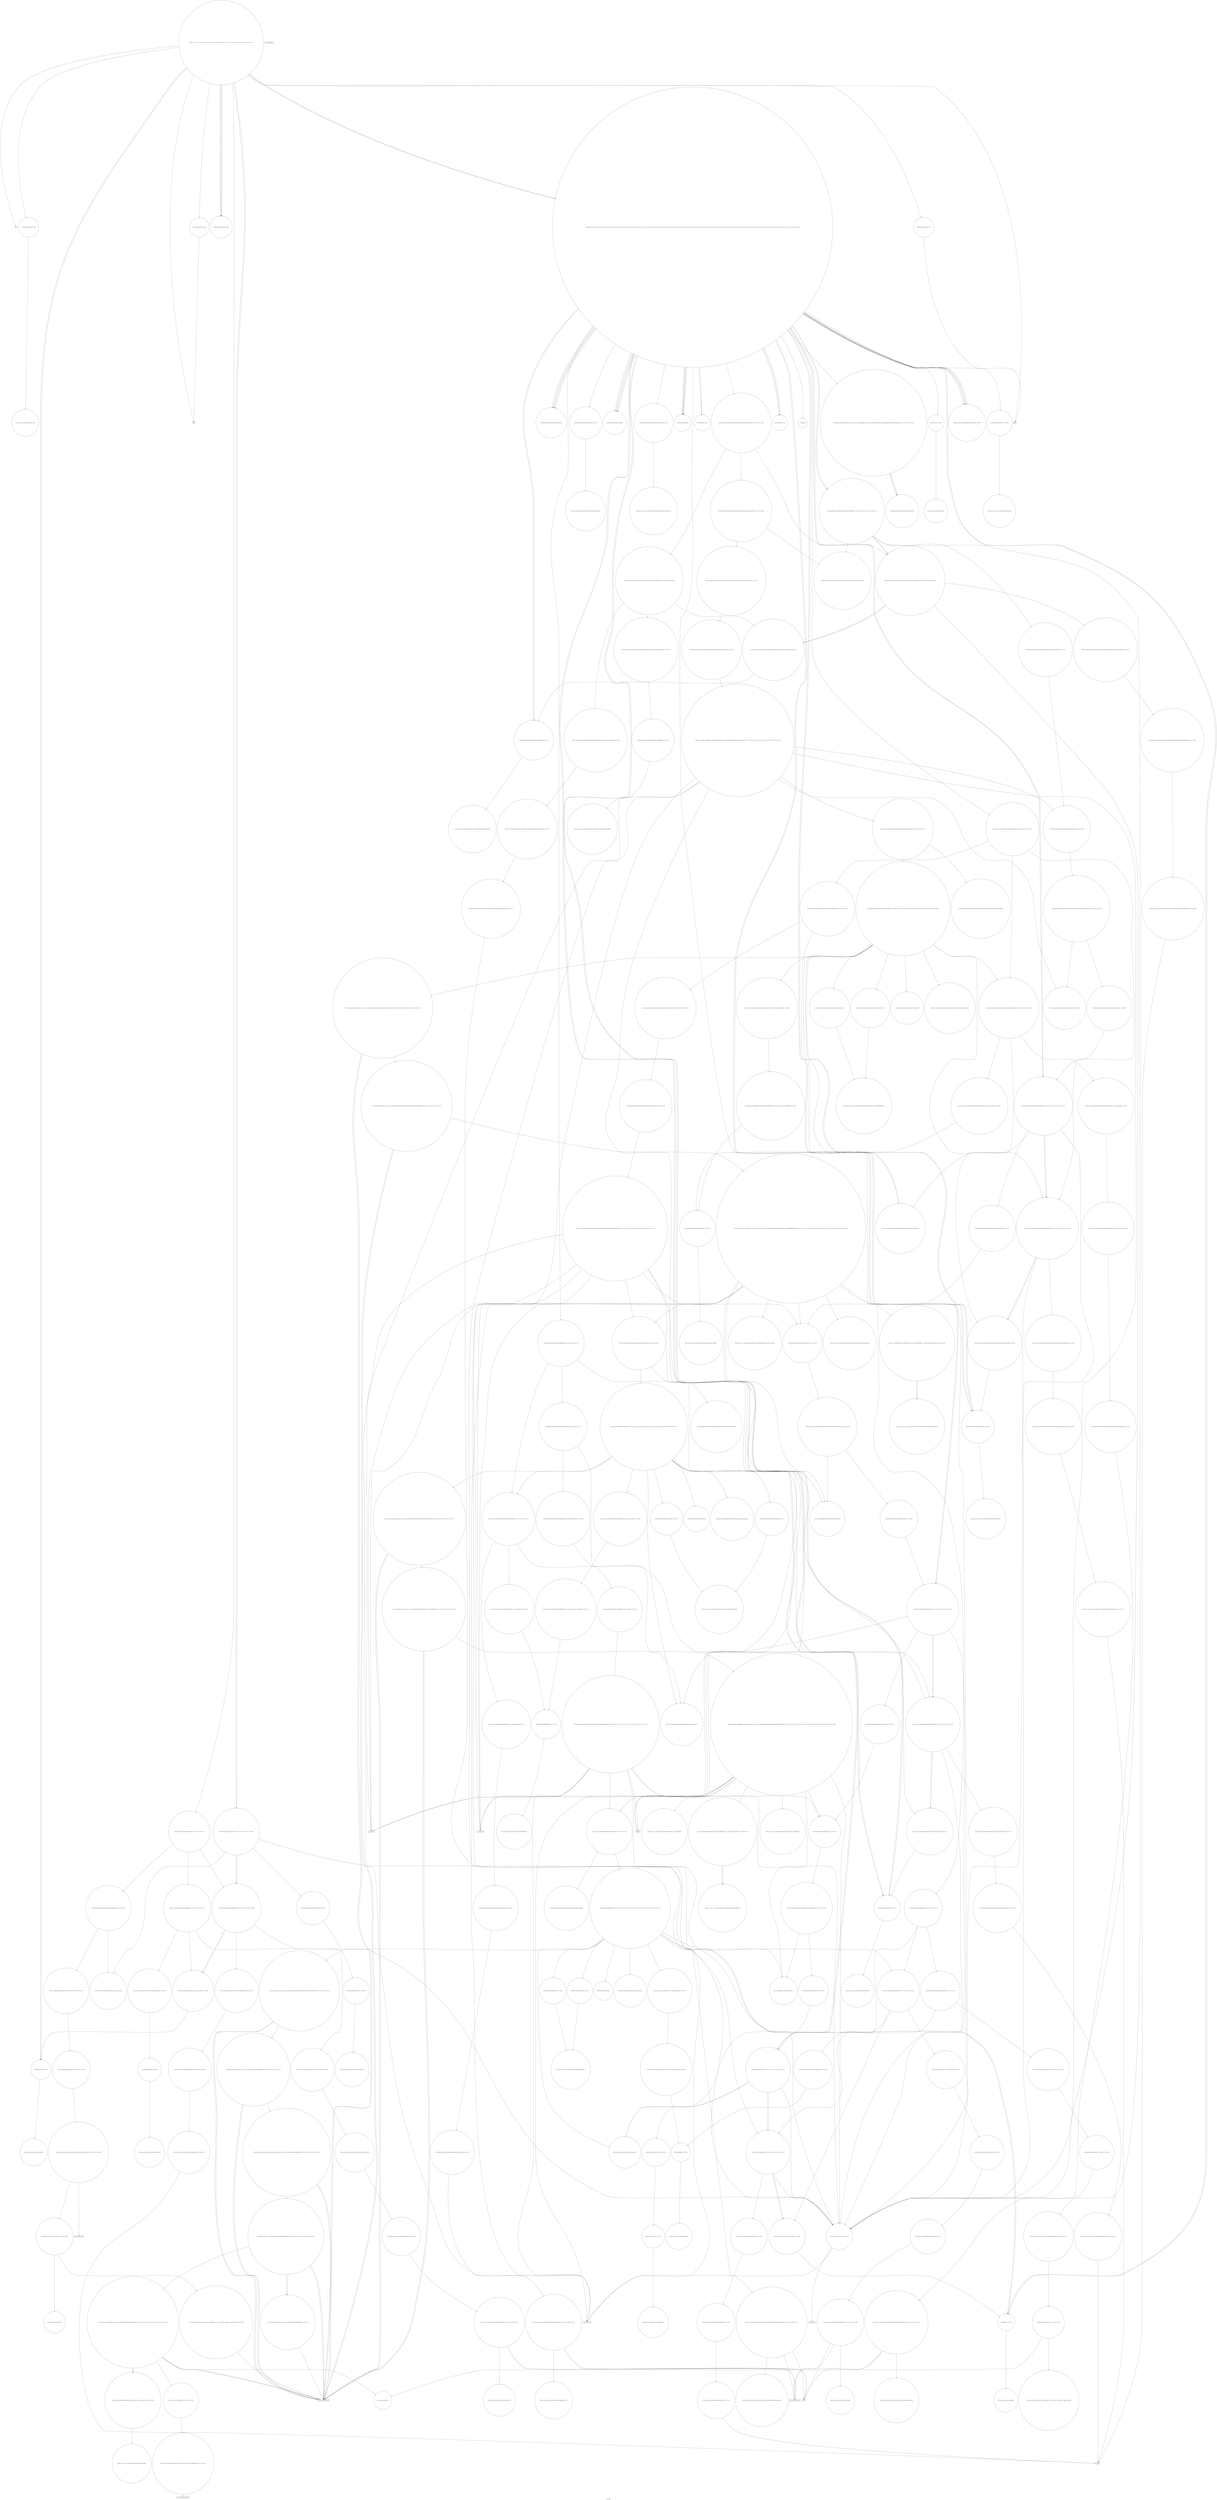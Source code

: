 digraph "Call Graph" {
	label="Call Graph";

	Node0x561a50ab4940 [shape=record,shape=circle,label="{main|{<s0>1|<s1>2|<s2>3|<s3>4|<s4>5|<s5>6|<s6>7|<s7>8|<s8>9|<s9>10|<s10>11|<s11>12|<s12>13|<s13>14|<s14>15|<s15>16|<s16>17}}"];
	Node0x561a50ab4940:s0 -> Node0x561a50ab4c00[color=black];
	Node0x561a50ab4940:s1 -> Node0x561a50fe4c80[color=black];
	Node0x561a50ab4940:s2 -> Node0x561a50fe4d00[color=black];
	Node0x561a50ab4940:s3 -> Node0x561a50fe4d80[color=black];
	Node0x561a50ab4940:s4 -> Node0x561a50fe4e80[color=black];
	Node0x561a50ab4940:s5 -> Node0x561a50fe4f00[color=black];
	Node0x561a50ab4940:s6 -> Node0x561a50fe4f80[color=black];
	Node0x561a50ab4940:s7 -> Node0x561a50fe4e80[color=black];
	Node0x561a50ab4940:s8 -> Node0x561a50fe5180[color=black];
	Node0x561a50ab4940:s9 -> Node0x561a50fe4f00[color=black];
	Node0x561a50ab4940:s10 -> Node0x561a50fe5000[color=black];
	Node0x561a50ab4940:s11 -> Node0x561a50fe4f00[color=black];
	Node0x561a50ab4940:s12 -> Node0x561a50fe5000[color=black];
	Node0x561a50ab4940:s13 -> Node0x561a50fe5080[color=black];
	Node0x561a50ab4940:s14 -> Node0x561a50fe4f00[color=black];
	Node0x561a50ab4940:s15 -> Node0x561a50fe5100[color=black];
	Node0x561a50ab4940:s16 -> Node0x561a50fe5180[color=black];
	Node0x561a50fec5c0 [shape=record,shape=circle,label="{_ZSt7forwardIRKSt6vectorIS0_IS0_IiSaIiEESaIS2_EESaIS4_EEEOT_RNSt16remove_referenceIS9_E4typeE}"];
	Node0x561a50fe6400 [shape=record,shape=circle,label="{_ZNKSt6vectorIiSaIiEE3endEv|{<s0>197}}"];
	Node0x561a50fe6400:s0 -> Node0x561a50fe6b00[color=black];
	Node0x561a50fe5280 [shape=record,shape=circle,label="{_ZNSaIiEC2Ev|{<s0>84}}"];
	Node0x561a50fe5280:s0 -> Node0x561a50fe5e80[color=black];
	Node0x561a50fe8ca0 [shape=record,shape=circle,label="{_ZN9__gnu_cxx17__normal_iteratorIPKSt6vectorIS1_IiSaIiEESaIS3_EES1_IS5_SaIS5_EEEppEv}"];
	Node0x561a50fe6b00 [shape=record,shape=circle,label="{_ZN9__gnu_cxx17__normal_iteratorIPKiSt6vectorIiSaIiEEEC2ERKS2_}"];
	Node0x561a50fe5980 [shape=record,shape=circle,label="{_ZNSaIiED2Ev|{<s0>118}}"];
	Node0x561a50fe5980:s0 -> Node0x561a50fe75a0[color=black];
	Node0x561a50fe93a0 [shape=record,shape=circle,label="{_ZN9__gnu_cxx13new_allocatorI6solverEC2Ev}"];
	Node0x561a50fe7200 [shape=record,shape=circle,label="{_ZNSt12_Vector_baseISt6vectorIS0_IiSaIiEESaIS2_EESaIS4_EE11_M_allocateEm|{<s0>239}}"];
	Node0x561a50fe7200:s0 -> Node0x561a50fe7280[color=black];
	Node0x561a50fe6080 [shape=record,shape=circle,label="{_ZNSt12_Vector_baseIiSaIiEE12_Vector_implC2ERKS0_|{<s0>133}}"];
	Node0x561a50fe6080:s0 -> Node0x561a50fe6500[color=black];
	Node0x561a50fe9aa0 [shape=record,shape=circle,label="{_ZSt27__uninitialized_default_n_aIP6solvermS0_ET_S2_T0_RSaIT1_E|{<s0>393}}"];
	Node0x561a50fe9aa0:s0 -> Node0x561a50fe9ba0[color=black];
	Node0x561a50feb140 [shape=record,shape=circle,label="{_ZNKSt6vectorIS_IiSaIiEESaIS1_EE4sizeEv}"];
	Node0x561a50fe77a0 [shape=record,shape=circle,label="{_ZNSt22__uninitialized_fill_nILb1EE15__uninit_fill_nIPimiEET_S3_T0_RKT1_|{<s0>143}}"];
	Node0x561a50fe77a0:s0 -> Node0x561a50fe7820[color=black];
	Node0x561a50feb840 [shape=record,shape=circle,label="{_ZN9__gnu_cxx17__normal_iteratorIPKSt6vectorIiSaIiEES1_IS3_SaIS3_EEEC2ERKS5_}"];
	Node0x561a50fe7ea0 [shape=record,shape=circle,label="{_ZNSt12_Vector_baseISt6vectorIiSaIiEESaIS2_EED2Ev|{<s0>156|<s1>157|<s2>158|<s3>159}}"];
	Node0x561a50fe7ea0:s0 -> Node0x561a50fe6c80[color=black];
	Node0x561a50fe7ea0:s1 -> Node0x561a50fe8020[color=black];
	Node0x561a50fe7ea0:s2 -> Node0x561a50fe8020[color=black];
	Node0x561a50fe7ea0:s3 -> Node0x561a50fe7a20[color=black];
	Node0x561a50febf40 [shape=record,shape=circle,label="{_ZN9__gnu_cxx13new_allocatorISt6vectorIS1_IS1_IiSaIiEESaIS3_EESaIS5_EEEC2ERKS8_}"];
	Node0x561a50fe85a0 [shape=record,shape=circle,label="{_ZSt10_ConstructISt6vectorIiSaIiEEJRKS2_EEvPT_DpOT0_|{<s0>178|<s1>179}}"];
	Node0x561a50fe85a0:s0 -> Node0x561a50fe88a0[color=black];
	Node0x561a50fe85a0:s1 -> Node0x561a50fe8920[color=black];
	Node0x561a50ab4c00 [shape=record,shape=Mrecord,label="{atoi}"];
	Node0x561a50fec640 [shape=record,shape=circle,label="{_ZNSt6vectorIS_IS_IiSaIiEESaIS1_EESaIS3_EEC2ERKS5_|{<s0>329|<s1>330|<s2>331|<s3>332|<s4>333|<s5>334|<s6>335|<s7>336|<s8>337|<s9>338|<s10>339}}"];
	Node0x561a50fec640:s0 -> Node0x561a50fec6c0[color=black];
	Node0x561a50fec640:s1 -> Node0x561a50fec7c0[color=black];
	Node0x561a50fec640:s2 -> Node0x561a50fec740[color=black];
	Node0x561a50fec640:s3 -> Node0x561a50fe6e80[color=black];
	Node0x561a50fec640:s4 -> Node0x561a50fe5780[color=black];
	Node0x561a50fec640:s5 -> Node0x561a50fec8c0[color=black];
	Node0x561a50fec640:s6 -> Node0x561a50fec940[color=black];
	Node0x561a50fec640:s7 -> Node0x561a50fead40[color=black];
	Node0x561a50fec640:s8 -> Node0x561a50fec840[color=black];
	Node0x561a50fec640:s9 -> Node0x561a50fe5780[color=black];
	Node0x561a50fec640:s10 -> Node0x561a50fe6f80[color=black];
	Node0x561a50fe6480 [shape=record,shape=circle,label="{_ZNSt16allocator_traitsISaIiEE37select_on_container_copy_constructionERKS0_|{<s0>198}}"];
	Node0x561a50fe6480:s0 -> Node0x561a50fe6500[color=black];
	Node0x561a50fe5300 [shape=record,shape=circle,label="{_ZNSt6vectorIiSaIiEEC2EmRKiRKS0_|{<s0>85|<s1>86|<s2>87}}"];
	Node0x561a50fe5300:s0 -> Node0x561a50fe5f00[color=black];
	Node0x561a50fe5300:s1 -> Node0x561a50fe5f80[color=black];
	Node0x561a50fe5300:s2 -> Node0x561a50fe6000[color=black];
	Node0x561a50fe8d20 [shape=record,shape=circle,label="{_ZNK9__gnu_cxx17__normal_iteratorIPKSt6vectorIS1_IiSaIiEESaIS3_EES1_IS5_SaIS5_EEE4baseEv}"];
	Node0x561a50fe6b80 [shape=record,shape=circle,label="{_ZNSt12_Destroy_auxILb0EE9__destroyIPSt6vectorIiSaIiEEEEvT_S6_|{<s0>221|<s1>222}}"];
	Node0x561a50fe6b80:s0 -> Node0x561a50fe8620[color=black];
	Node0x561a50fe6b80:s1 -> Node0x561a50fe6c00[color=black];
	Node0x561a50fe5a00 [shape=record,shape=circle,label="{_ZNSt6vectorIS_IS_IS_IiSaIiEESaIS1_EESaIS3_EESaIS5_EEixEm}"];
	Node0x561a50fe9420 [shape=record,shape=circle,label="{_ZN9__gnu_cxx13new_allocatorI6solverED2Ev}"];
	Node0x561a50fe7280 [shape=record,shape=circle,label="{_ZNSt16allocator_traitsISaISt6vectorIS0_IiSaIiEESaIS2_EEEE8allocateERS5_m|{<s0>240}}"];
	Node0x561a50fe7280:s0 -> Node0x561a50fe7300[color=black];
	Node0x561a50fe6100 [shape=record,shape=circle,label="{_ZNSt12_Vector_baseIiSaIiEE17_M_create_storageEm|{<s0>134}}"];
	Node0x561a50fe6100:s0 -> Node0x561a50fe6280[color=black];
	Node0x561a50fe9b20 [shape=record,shape=circle,label="{_ZNSt12_Vector_baseI6solverSaIS0_EE19_M_get_Tp_allocatorEv}"];
	Node0x561a50feb1c0 [shape=record,shape=circle,label="{_ZN9__gnu_cxx14__alloc_traitsISaISt6vectorIiSaIiEEEE17_S_select_on_copyERKS4_|{<s0>268}}"];
	Node0x561a50feb1c0:s0 -> Node0x561a50feb440[color=black];
	Node0x561a50fe7820 [shape=record,shape=circle,label="{_ZSt6fill_nIPimiET_S1_T0_RKT1_|{<s0>144|<s1>145}}"];
	Node0x561a50fe7820:s0 -> Node0x561a50fe7920[color=black];
	Node0x561a50fe7820:s1 -> Node0x561a50fe78a0[color=black];
	Node0x561a50feb8c0 [shape=record,shape=circle,label="{_ZNSt12_Destroy_auxILb0EE9__destroyIPSt6vectorIS2_IiSaIiEESaIS4_EEEEvT_S8_|{<s0>292|<s1>293}}"];
	Node0x561a50feb8c0:s0 -> Node0x561a50feaf40[color=black];
	Node0x561a50feb8c0:s1 -> Node0x561a50feb940[color=black];
	Node0x561a50fe7f20 [shape=record,shape=circle,label="{_ZNSt12_Vector_baseISt6vectorIiSaIiEESaIS2_EE12_Vector_implC2ERKS3_|{<s0>160}}"];
	Node0x561a50fe7f20:s0 -> Node0x561a50feb4c0[color=black];
	Node0x561a50febfc0 [shape=record,shape=circle,label="{_ZNSt12_Vector_baseISt6vectorIS0_IS0_IiSaIiEESaIS2_EESaIS4_EESaIS6_EE11_M_allocateEm|{<s0>311}}"];
	Node0x561a50febfc0:s0 -> Node0x561a50fec040[color=black];
	Node0x561a50fe8620 [shape=record,shape=circle,label="{_ZSt11__addressofISt6vectorIiSaIiEEEPT_RS3_}"];
	Node0x561a50fe4c80 [shape=record,shape=Mrecord,label="{scanf}"];
	Node0x561a50fec6c0 [shape=record,shape=circle,label="{_ZNKSt6vectorIS_IS_IiSaIiEESaIS1_EESaIS3_EE4sizeEv}"];
	Node0x561a50fe6500 [shape=record,shape=circle,label="{_ZNSaIiEC2ERKS_|{<s0>199}}"];
	Node0x561a50fe6500:s0 -> Node0x561a50fe6200[color=black];
	Node0x561a50fe5380 [shape=record,shape=circle,label="{_ZNSaISt6vectorIiSaIiEEEC2Ev|{<s0>88}}"];
	Node0x561a50fe5380:s0 -> Node0x561a50fe7d20[color=black];
	Node0x561a50fe8da0 [shape=record,shape=circle,label="{_ZN9__gnu_cxx17__normal_iteratorIPKSt6vectorIS1_IiSaIiEESaIS3_EES1_IS5_SaIS5_EEEC2ERKS7_}"];
	Node0x561a50fe6c00 [shape=record,shape=circle,label="{_ZSt8_DestroyISt6vectorIiSaIiEEEvPT_|{<s0>223}}"];
	Node0x561a50fe6c00:s0 -> Node0x561a50fe5900[color=black];
	Node0x561a50fe5a80 [shape=record,shape=circle,label="{_ZNSt6vectorIS_IS_IiSaIiEESaIS1_EESaIS3_EEixEm}"];
	Node0x561a50fe94a0 [shape=record,shape=circle,label="{_ZNSt12_Vector_baseI6solverSaIS0_EEC2EmRKS1_|{<s0>375|<s1>376|<s2>377}}"];
	Node0x561a50fe94a0:s0 -> Node0x561a50fe9620[color=black];
	Node0x561a50fe94a0:s1 -> Node0x561a50fe96a0[color=black];
	Node0x561a50fe94a0:s2 -> Node0x561a50fe9720[color=black];
	Node0x561a50fe7300 [shape=record,shape=circle,label="{_ZN9__gnu_cxx13new_allocatorISt6vectorIS1_IiSaIiEESaIS3_EEE8allocateEmPKv|{<s0>241|<s1>242|<s2>243}}"];
	Node0x561a50fe7300:s0 -> Node0x561a50feabc0[color=black];
	Node0x561a50fe7300:s1 -> Node0x561a50fe74a0[color=black];
	Node0x561a50fe7300:s2 -> Node0x561a50fe7520[color=black];
	Node0x561a50fe6180 [shape=record,shape=circle,label="{_ZNSt12_Vector_baseIiSaIiEE12_Vector_implD2Ev|{<s0>135}}"];
	Node0x561a50fe6180:s0 -> Node0x561a50fe5980[color=black];
	Node0x561a50fe9ba0 [shape=record,shape=circle,label="{_ZSt25__uninitialized_default_nIP6solvermET_S2_T0_|{<s0>394}}"];
	Node0x561a50fe9ba0:s0 -> Node0x561a50fe9c20[color=black];
	Node0x561a50feb240 [shape=record,shape=circle,label="{_ZNKSt12_Vector_baseISt6vectorIiSaIiEESaIS2_EE19_M_get_Tp_allocatorEv}"];
	Node0x561a50fe78a0 [shape=record,shape=circle,label="{_ZSt10__fill_n_aIPimiEN9__gnu_cxx11__enable_ifIXsr11__is_scalarIT1_EE7__valueET_E6__typeES4_T0_RKS3_}"];
	Node0x561a50feb940 [shape=record,shape=circle,label="{_ZSt8_DestroyISt6vectorIS0_IiSaIiEESaIS2_EEEvPT_|{<s0>294}}"];
	Node0x561a50feb940:s0 -> Node0x561a50fe5800[color=black];
	Node0x561a50fe7fa0 [shape=record,shape=circle,label="{_ZNSt12_Vector_baseISt6vectorIiSaIiEESaIS2_EE17_M_create_storageEm|{<s0>161}}"];
	Node0x561a50fe7fa0:s0 -> Node0x561a50fe8120[color=black];
	Node0x561a50fec040 [shape=record,shape=circle,label="{_ZNSt16allocator_traitsISaISt6vectorIS0_IS0_IiSaIiEESaIS2_EESaIS4_EEEE8allocateERS7_m|{<s0>312}}"];
	Node0x561a50fec040:s0 -> Node0x561a50fec0c0[color=black];
	Node0x561a50fe86a0 [shape=record,shape=circle,label="{_ZSt8_DestroyIPSt6vectorIiSaIiEEEvT_S4_|{<s0>180}}"];
	Node0x561a50fe86a0:s0 -> Node0x561a50fe6b80[color=black];
	Node0x561a50fe4d00 [shape=record,shape=circle,label="{_ZNSaI6solverEC2Ev|{<s0>18}}"];
	Node0x561a50fe4d00:s0 -> Node0x561a50fe93a0[color=black];
	Node0x561a50fec740 [shape=record,shape=circle,label="{_ZN9__gnu_cxx14__alloc_traitsISaISt6vectorIS1_IiSaIiEESaIS3_EEEE17_S_select_on_copyERKS6_|{<s0>340}}"];
	Node0x561a50fec740:s0 -> Node0x561a50fec9c0[color=black];
	Node0x561a50fe6580 [shape=record,shape=circle,label="{_ZSt18uninitialized_copyIN9__gnu_cxx17__normal_iteratorIPKiSt6vectorIiSaIiEEEEPiET0_T_SA_S9_|{<s0>200|<s1>201|<s2>202}}"];
	Node0x561a50fe6580:s0 -> Node0x561a50fe6600[color=black];
	Node0x561a50fe6580:s1 -> Node0x561a50fe6600[color=black];
	Node0x561a50fe6580:s2 -> Node0x561a50fe6680[color=black];
	Node0x561a50fe5400 [shape=record,shape=circle,label="{_ZNSt6vectorIS_IiSaIiEESaIS1_EEC2EmRKS1_RKS2_|{<s0>89|<s1>90|<s2>91}}"];
	Node0x561a50fe5400:s0 -> Node0x561a50fe7da0[color=black];
	Node0x561a50fe5400:s1 -> Node0x561a50fe7e20[color=black];
	Node0x561a50fe5400:s2 -> Node0x561a50fe7ea0[color=black];
	Node0x561a50fe8e20 [shape=record,shape=circle,label="{_ZNSt12_Destroy_auxILb0EE9__destroyIPSt6vectorIS2_IS2_IiSaIiEESaIS4_EESaIS6_EEEEvT_SA_|{<s0>364|<s1>365}}"];
	Node0x561a50fe8e20:s0 -> Node0x561a50fec4c0[color=black];
	Node0x561a50fe8e20:s1 -> Node0x561a50fe8ea0[color=black];
	Node0x561a50fe6c80 [shape=record,shape=circle,label="{_ZNSt12_Vector_baseISt6vectorIiSaIiEESaIS2_EE13_M_deallocateEPS2_m|{<s0>224}}"];
	Node0x561a50fe6c80:s0 -> Node0x561a50fe6d00[color=black];
	Node0x561a50fe5b00 [shape=record,shape=circle,label="{_ZNSt6vectorIS_IiSaIiEESaIS1_EEixEm}"];
	Node0x561a50fe9520 [shape=record,shape=circle,label="{_ZNSt6vectorI6solverSaIS0_EE21_M_default_initializeEm|{<s0>378|<s1>379}}"];
	Node0x561a50fe9520:s0 -> Node0x561a50fe9b20[color=black];
	Node0x561a50fe9520:s1 -> Node0x561a50fe9aa0[color=black];
	Node0x561a50feabc0 [shape=record,shape=circle,label="{_ZNK9__gnu_cxx13new_allocatorISt6vectorIS1_IiSaIiEESaIS3_EEE8max_sizeEv}"];
	Node0x561a50fe6200 [shape=record,shape=circle,label="{_ZN9__gnu_cxx13new_allocatorIiEC2ERKS1_}"];
	Node0x561a50fe9c20 [shape=record,shape=circle,label="{_ZNSt27__uninitialized_default_n_1ILb1EE18__uninit_default_nIP6solvermEET_S4_T0_|{<s0>395|<s1>396}}"];
	Node0x561a50fe9c20:s0 -> Node0x561a50fe9d20[color=black];
	Node0x561a50fe9c20:s1 -> Node0x561a50fe9ca0[color=black];
	Node0x561a50feb2c0 [shape=record,shape=circle,label="{_ZSt22__uninitialized_copy_aIN9__gnu_cxx17__normal_iteratorIPKSt6vectorIiSaIiEES2_IS4_SaIS4_EEEEPS4_S4_ET0_T_SC_SB_RSaIT1_E|{<s0>269|<s1>270|<s2>271}}"];
	Node0x561a50feb2c0:s0 -> Node0x561a50fe6600[color=black];
	Node0x561a50feb2c0:s1 -> Node0x561a50fe6600[color=black];
	Node0x561a50feb2c0:s2 -> Node0x561a50feb540[color=black];
	Node0x561a50fe7920 [shape=record,shape=circle,label="{_ZSt12__niter_baseIPiET_S1_}"];
	Node0x561a50feb9c0 [shape=record,shape=circle,label="{_ZNSt12_Vector_baseISt6vectorIS0_IiSaIiEESaIS2_EESaIS4_EE13_M_deallocateEPS4_m|{<s0>295}}"];
	Node0x561a50feb9c0:s0 -> Node0x561a50feba40[color=black];
	Node0x561a50fe8020 [shape=record,shape=circle,label="{_ZNSt12_Vector_baseISt6vectorIiSaIiEESaIS2_EE12_Vector_implD2Ev|{<s0>162}}"];
	Node0x561a50fe8020:s0 -> Node0x561a50fe5880[color=black];
	Node0x561a50fec0c0 [shape=record,shape=circle,label="{_ZN9__gnu_cxx13new_allocatorISt6vectorIS1_IS1_IiSaIiEESaIS3_EESaIS5_EEE8allocateEmPKv|{<s0>313|<s1>314|<s2>315}}"];
	Node0x561a50fec0c0:s0 -> Node0x561a50fec140[color=black];
	Node0x561a50fec0c0:s1 -> Node0x561a50fe74a0[color=black];
	Node0x561a50fec0c0:s2 -> Node0x561a50fe7520[color=black];
	Node0x561a50fe8720 [shape=record,shape=Mrecord,label="{__cxa_rethrow}"];
	Node0x561a50fe4d80 [shape=record,shape=circle,label="{_ZNSt6vectorI6solverSaIS0_EEC2EmRKS1_|{<s0>19|<s1>20|<s2>21}}"];
	Node0x561a50fe4d80:s0 -> Node0x561a50fe94a0[color=black];
	Node0x561a50fe4d80:s1 -> Node0x561a50fe9520[color=black];
	Node0x561a50fe4d80:s2 -> Node0x561a50fe95a0[color=black];
	Node0x561a50fec7c0 [shape=record,shape=circle,label="{_ZNKSt12_Vector_baseISt6vectorIS0_IiSaIiEESaIS2_EESaIS4_EE19_M_get_Tp_allocatorEv}"];
	Node0x561a50fe6600 [shape=record,shape=Mrecord,label="{llvm.memcpy.p0i8.p0i8.i64}"];
	Node0x561a50fe5480 [shape=record,shape=circle,label="{_ZNSaISt6vectorIS_IiSaIiEESaIS1_EEEC2Ev|{<s0>92}}"];
	Node0x561a50fe5480:s0 -> Node0x561a50fe6e00[color=black];
	Node0x561a50fe8ea0 [shape=record,shape=circle,label="{_ZSt8_DestroyISt6vectorIS0_IS0_IiSaIiEESaIS2_EESaIS4_EEEvPT_|{<s0>366}}"];
	Node0x561a50fe8ea0:s0 -> Node0x561a50fe5700[color=black];
	Node0x561a50fe6d00 [shape=record,shape=circle,label="{_ZNSt16allocator_traitsISaISt6vectorIiSaIiEEEE10deallocateERS3_PS2_m|{<s0>225}}"];
	Node0x561a50fe6d00:s0 -> Node0x561a50fe6d80[color=black];
	Node0x561a50fe5b80 [shape=record,shape=circle,label="{_ZNSt6vectorIiSaIiEEixEm}"];
	Node0x561a50fe95a0 [shape=record,shape=circle,label="{_ZNSt12_Vector_baseI6solverSaIS0_EED2Ev|{<s0>380|<s1>381|<s2>382|<s3>383}}"];
	Node0x561a50fe95a0:s0 -> Node0x561a50fe9ea0[color=black];
	Node0x561a50fe95a0:s1 -> Node0x561a50fe9720[color=black];
	Node0x561a50fe95a0:s2 -> Node0x561a50fe9720[color=black];
	Node0x561a50fe95a0:s3 -> Node0x561a50fe7a20[color=black];
	Node0x561a50feac40 [shape=record,shape=circle,label="{_ZN9__gnu_cxx13new_allocatorISt6vectorIS1_IiSaIiEESaIS3_EEED2Ev}"];
	Node0x561a50fe6280 [shape=record,shape=circle,label="{_ZNSt12_Vector_baseIiSaIiEE11_M_allocateEm|{<s0>136}}"];
	Node0x561a50fe6280:s0 -> Node0x561a50fe6300[color=black];
	Node0x561a50fe9ca0 [shape=record,shape=circle,label="{_ZSt6fill_nIP6solvermS0_ET_S2_T0_RKT1_|{<s0>397|<s1>398}}"];
	Node0x561a50fe9ca0:s0 -> Node0x561a50fe9e20[color=black];
	Node0x561a50fe9ca0:s1 -> Node0x561a50fe9da0[color=black];
	Node0x561a50feb340 [shape=record,shape=circle,label="{_ZNKSt6vectorIS_IiSaIiEESaIS1_EE5beginEv|{<s0>272}}"];
	Node0x561a50feb340:s0 -> Node0x561a50feb840[color=black];
	Node0x561a50fe79a0 [shape=record,shape=circle,label="{_ZNSt12_Vector_baseIiSaIiEE13_M_deallocateEPim|{<s0>146}}"];
	Node0x561a50fe79a0:s0 -> Node0x561a50fe7ba0[color=black];
	Node0x561a50feba40 [shape=record,shape=circle,label="{_ZNSt16allocator_traitsISaISt6vectorIS0_IiSaIiEESaIS2_EEEE10deallocateERS5_PS4_m|{<s0>296}}"];
	Node0x561a50feba40:s0 -> Node0x561a50febac0[color=black];
	Node0x561a50fe80a0 [shape=record,shape=circle,label="{_ZN9__gnu_cxx13new_allocatorISt6vectorIiSaIiEEEC2ERKS4_}"];
	Node0x561a50fec140 [shape=record,shape=circle,label="{_ZNK9__gnu_cxx13new_allocatorISt6vectorIS1_IS1_IiSaIiEESaIS3_EESaIS5_EEE8max_sizeEv}"];
	Node0x561a50fe87a0 [shape=record,shape=Mrecord,label="{__cxa_end_catch}"];
	Node0x561a50fe4e00 [shape=record,shape=Mrecord,label="{__gxx_personality_v0}"];
	Node0x561a50fec840 [shape=record,shape=circle,label="{_ZSt22__uninitialized_copy_aIN9__gnu_cxx17__normal_iteratorIPKSt6vectorIS2_IiSaIiEESaIS4_EES2_IS6_SaIS6_EEEEPS6_S6_ET0_T_SE_SD_RSaIT1_E|{<s0>341|<s1>342|<s2>343}}"];
	Node0x561a50fec840:s0 -> Node0x561a50fe6600[color=black];
	Node0x561a50fec840:s1 -> Node0x561a50fe6600[color=black];
	Node0x561a50fec840:s2 -> Node0x561a50fecac0[color=black];
	Node0x561a50fe6680 [shape=record,shape=circle,label="{_ZNSt20__uninitialized_copyILb1EE13__uninit_copyIN9__gnu_cxx17__normal_iteratorIPKiSt6vectorIiSaIiEEEEPiEET0_T_SC_SB_|{<s0>203|<s1>204|<s2>205}}"];
	Node0x561a50fe6680:s0 -> Node0x561a50fe6600[color=black];
	Node0x561a50fe6680:s1 -> Node0x561a50fe6600[color=black];
	Node0x561a50fe6680:s2 -> Node0x561a50fe6700[color=black];
	Node0x561a50fe5500 [shape=record,shape=circle,label="{_ZNSt6vectorIS_IS_IiSaIiEESaIS1_EESaIS3_EEC2EmRKS3_RKS4_|{<s0>93|<s1>94|<s2>95}}"];
	Node0x561a50fe5500:s0 -> Node0x561a50fe6e80[color=black];
	Node0x561a50fe5500:s1 -> Node0x561a50fe6f00[color=black];
	Node0x561a50fe5500:s2 -> Node0x561a50fe6f80[color=black];
	Node0x561a50fe8f20 [shape=record,shape=circle,label="{_ZNSt12_Vector_baseISt6vectorIS0_IS0_IiSaIiEESaIS2_EESaIS4_EESaIS6_EE13_M_deallocateEPS6_m|{<s0>367}}"];
	Node0x561a50fe8f20:s0 -> Node0x561a50fe8fa0[color=black];
	Node0x561a50fe6d80 [shape=record,shape=circle,label="{_ZN9__gnu_cxx13new_allocatorISt6vectorIiSaIiEEE10deallocateEPS3_m|{<s0>226}}"];
	Node0x561a50fe6d80:s0 -> Node0x561a50fe7ca0[color=black];
	Node0x561a50fe5c00 [shape=record,shape=circle,label="{_ZSt3maxIiERKT_S2_S2_}"];
	Node0x561a50fe9620 [shape=record,shape=circle,label="{_ZNSt12_Vector_baseI6solverSaIS0_EE12_Vector_implC2ERKS1_|{<s0>384}}"];
	Node0x561a50fe9620:s0 -> Node0x561a50fe97a0[color=black];
	Node0x561a50feacc0 [shape=record,shape=circle,label="{_ZSt24__uninitialized_fill_n_aIPSt6vectorIS0_IiSaIiEESaIS2_EEmS4_S4_ET_S6_T0_RKT1_RSaIT2_E|{<s0>244}}"];
	Node0x561a50feacc0:s0 -> Node0x561a50feadc0[color=black];
	Node0x561a50fe6300 [shape=record,shape=circle,label="{_ZNSt16allocator_traitsISaIiEE8allocateERS0_m|{<s0>137}}"];
	Node0x561a50fe6300:s0 -> Node0x561a50fe73a0[color=black];
	Node0x561a50fe9d20 [shape=record,shape=Mrecord,label="{llvm.memset.p0i8.i64}"];
	Node0x561a50feb3c0 [shape=record,shape=circle,label="{_ZNKSt6vectorIS_IiSaIiEESaIS1_EE3endEv|{<s0>273}}"];
	Node0x561a50feb3c0:s0 -> Node0x561a50feb840[color=black];
	Node0x561a50fe7a20 [shape=record,shape=circle,label="{__clang_call_terminate|{<s0>147|<s1>148}}"];
	Node0x561a50fe7a20:s0 -> Node0x561a50fe7aa0[color=black];
	Node0x561a50fe7a20:s1 -> Node0x561a50fe7b20[color=black];
	Node0x561a50febac0 [shape=record,shape=circle,label="{_ZN9__gnu_cxx13new_allocatorISt6vectorIS1_IiSaIiEESaIS3_EEE10deallocateEPS5_m|{<s0>297}}"];
	Node0x561a50febac0:s0 -> Node0x561a50fe7ca0[color=black];
	Node0x561a50fe8120 [shape=record,shape=circle,label="{_ZNSt12_Vector_baseISt6vectorIiSaIiEESaIS2_EE11_M_allocateEm|{<s0>163}}"];
	Node0x561a50fe8120:s0 -> Node0x561a50fe81a0[color=black];
	Node0x561a50fec1c0 [shape=record,shape=circle,label="{_ZN9__gnu_cxx13new_allocatorISt6vectorIS1_IS1_IiSaIiEESaIS3_EESaIS5_EEED2Ev}"];
	Node0x561a50fe8820 [shape=record,shape=Mrecord,label="{llvm.trap}"];
	Node0x561a50fe4e80 [shape=record,shape=circle,label="{_ZNSaI6solverED2Ev|{<s0>22}}"];
	Node0x561a50fe4e80:s0 -> Node0x561a50fe9420[color=black];
	Node0x561a50fec8c0 [shape=record,shape=circle,label="{_ZNKSt6vectorIS_IS_IiSaIiEESaIS1_EESaIS3_EE5beginEv|{<s0>344}}"];
	Node0x561a50fec8c0:s0 -> Node0x561a50fe8da0[color=black];
	Node0x561a50fe6700 [shape=record,shape=circle,label="{_ZSt4copyIN9__gnu_cxx17__normal_iteratorIPKiSt6vectorIiSaIiEEEEPiET0_T_SA_S9_|{<s0>206|<s1>207|<s2>208|<s3>209|<s4>210}}"];
	Node0x561a50fe6700:s0 -> Node0x561a50fe6600[color=black];
	Node0x561a50fe6700:s1 -> Node0x561a50fe6800[color=black];
	Node0x561a50fe6700:s2 -> Node0x561a50fe6600[color=black];
	Node0x561a50fe6700:s3 -> Node0x561a50fe6800[color=black];
	Node0x561a50fe6700:s4 -> Node0x561a50fe6780[color=black];
	Node0x561a50fe5580 [shape=record,shape=circle,label="{_ZNSaISt6vectorIS_IS_IiSaIiEESaIS1_EESaIS3_EEEC2Ev|{<s0>96}}"];
	Node0x561a50fe5580:s0 -> Node0x561a50febb40[color=black];
	Node0x561a50fe8fa0 [shape=record,shape=circle,label="{_ZNSt16allocator_traitsISaISt6vectorIS0_IS0_IiSaIiEESaIS2_EESaIS4_EEEE10deallocateERS7_PS6_m|{<s0>368}}"];
	Node0x561a50fe8fa0:s0 -> Node0x561a50fe9020[color=black];
	Node0x561a50fe6e00 [shape=record,shape=circle,label="{_ZN9__gnu_cxx13new_allocatorISt6vectorIS1_IiSaIiEESaIS3_EEEC2Ev}"];
	Node0x561a50fe5c80 [shape=record,shape=circle,label="{_ZSt3minIiERKT_S2_S2_}"];
	Node0x561a50fe96a0 [shape=record,shape=circle,label="{_ZNSt12_Vector_baseI6solverSaIS0_EE17_M_create_storageEm|{<s0>385}}"];
	Node0x561a50fe96a0:s0 -> Node0x561a50fe98a0[color=black];
	Node0x561a50fead40 [shape=record,shape=circle,label="{_ZNSt12_Vector_baseISt6vectorIS0_IiSaIiEESaIS2_EESaIS4_EE19_M_get_Tp_allocatorEv}"];
	Node0x561a50fe73a0 [shape=record,shape=circle,label="{_ZN9__gnu_cxx13new_allocatorIiE8allocateEmPKv|{<s0>138|<s1>139|<s2>140}}"];
	Node0x561a50fe73a0:s0 -> Node0x561a50fe7420[color=black];
	Node0x561a50fe73a0:s1 -> Node0x561a50fe74a0[color=black];
	Node0x561a50fe73a0:s2 -> Node0x561a50fe7520[color=black];
	Node0x561a50fe9da0 [shape=record,shape=circle,label="{_ZSt10__fill_n_aIP6solvermS0_EN9__gnu_cxx11__enable_ifIXntsr11__is_scalarIT1_EE7__valueET_E6__typeES5_T0_RKS4_|{<s0>399}}"];
	Node0x561a50fe9da0:s0 -> Node0x561a50fe6600[color=black];
	Node0x561a50feb440 [shape=record,shape=circle,label="{_ZNSt16allocator_traitsISaISt6vectorIiSaIiEEEE37select_on_container_copy_constructionERKS3_|{<s0>274}}"];
	Node0x561a50feb440:s0 -> Node0x561a50feb4c0[color=black];
	Node0x561a50fe7aa0 [shape=record,shape=Mrecord,label="{__cxa_begin_catch}"];
	Node0x561a50febb40 [shape=record,shape=circle,label="{_ZN9__gnu_cxx13new_allocatorISt6vectorIS1_IS1_IiSaIiEESaIS3_EESaIS5_EEEC2Ev}"];
	Node0x561a50fe81a0 [shape=record,shape=circle,label="{_ZNSt16allocator_traitsISaISt6vectorIiSaIiEEEE8allocateERS3_m|{<s0>164}}"];
	Node0x561a50fe81a0:s0 -> Node0x561a50fe8220[color=black];
	Node0x561a50fec240 [shape=record,shape=circle,label="{_ZSt24__uninitialized_fill_n_aIPSt6vectorIS0_IS0_IiSaIiEESaIS2_EESaIS4_EEmS6_S6_ET_S8_T0_RKT1_RSaIT2_E|{<s0>316}}"];
	Node0x561a50fec240:s0 -> Node0x561a50fec340[color=black];
	Node0x561a50fe88a0 [shape=record,shape=circle,label="{_ZSt7forwardIRKSt6vectorIiSaIiEEEOT_RNSt16remove_referenceIS5_E4typeE}"];
	Node0x561a50fe4f00 [shape=record,shape=circle,label="{_ZNSt6vectorI6solverSaIS0_EEixEm}"];
	Node0x561a50fec940 [shape=record,shape=circle,label="{_ZNKSt6vectorIS_IS_IiSaIiEESaIS1_EESaIS3_EE3endEv|{<s0>345}}"];
	Node0x561a50fec940:s0 -> Node0x561a50fe8da0[color=black];
	Node0x561a50fe6780 [shape=record,shape=circle,label="{_ZSt14__copy_move_a2ILb0EN9__gnu_cxx17__normal_iteratorIPKiSt6vectorIiSaIiEEEEPiET1_T0_SA_S9_|{<s0>211|<s1>212|<s2>213|<s3>214|<s4>215|<s5>216}}"];
	Node0x561a50fe6780:s0 -> Node0x561a50fe6600[color=black];
	Node0x561a50fe6780:s1 -> Node0x561a50fe6900[color=black];
	Node0x561a50fe6780:s2 -> Node0x561a50fe6600[color=black];
	Node0x561a50fe6780:s3 -> Node0x561a50fe6900[color=black];
	Node0x561a50fe6780:s4 -> Node0x561a50fe7920[color=black];
	Node0x561a50fe6780:s5 -> Node0x561a50fe6880[color=black];
	Node0x561a50fe5600 [shape=record,shape=circle,label="{_ZNSt6vectorIS_IS_IS_IiSaIiEESaIS1_EESaIS3_EESaIS5_EEC2EmRKS5_RKS6_|{<s0>97|<s1>98|<s2>99}}"];
	Node0x561a50fe5600:s0 -> Node0x561a50febbc0[color=black];
	Node0x561a50fe5600:s1 -> Node0x561a50febc40[color=black];
	Node0x561a50fe5600:s2 -> Node0x561a50febcc0[color=black];
	Node0x561a50fe9020 [shape=record,shape=circle,label="{_ZN9__gnu_cxx13new_allocatorISt6vectorIS1_IS1_IiSaIiEESaIS3_EESaIS5_EEE10deallocateEPS7_m|{<s0>369}}"];
	Node0x561a50fe9020:s0 -> Node0x561a50fe7ca0[color=black];
	Node0x561a50fe6e80 [shape=record,shape=circle,label="{_ZNSt12_Vector_baseISt6vectorIS0_IiSaIiEESaIS2_EESaIS4_EEC2EmRKS5_|{<s0>227|<s1>228|<s2>229}}"];
	Node0x561a50fe6e80:s0 -> Node0x561a50fe7000[color=black];
	Node0x561a50fe6e80:s1 -> Node0x561a50fe7080[color=black];
	Node0x561a50fe6e80:s2 -> Node0x561a50fe7100[color=black];
	Node0x561a50fe5d00 [shape=record,shape=circle,label="{_Z5remaxRii}"];
	Node0x561a50fe9720 [shape=record,shape=circle,label="{_ZNSt12_Vector_baseI6solverSaIS0_EE12_Vector_implD2Ev|{<s0>386}}"];
	Node0x561a50fe9720:s0 -> Node0x561a50fe4e80[color=black];
	Node0x561a50feadc0 [shape=record,shape=circle,label="{_ZSt20uninitialized_fill_nIPSt6vectorIS0_IiSaIiEESaIS2_EEmS4_ET_S6_T0_RKT1_|{<s0>245}}"];
	Node0x561a50feadc0:s0 -> Node0x561a50feae40[color=black];
	Node0x561a50fe7420 [shape=record,shape=circle,label="{_ZNK9__gnu_cxx13new_allocatorIiE8max_sizeEv}"];
	Node0x561a50fe9e20 [shape=record,shape=circle,label="{_ZSt12__niter_baseIP6solverET_S2_}"];
	Node0x561a50feb4c0 [shape=record,shape=circle,label="{_ZNSaISt6vectorIiSaIiEEEC2ERKS2_|{<s0>275}}"];
	Node0x561a50feb4c0:s0 -> Node0x561a50fe80a0[color=black];
	Node0x561a50fe7b20 [shape=record,shape=Mrecord,label="{_ZSt9terminatev}"];
	Node0x561a50febbc0 [shape=record,shape=circle,label="{_ZNSt12_Vector_baseISt6vectorIS0_IS0_IiSaIiEESaIS2_EESaIS4_EESaIS6_EEC2EmRKS7_|{<s0>298|<s1>299|<s2>300}}"];
	Node0x561a50febbc0:s0 -> Node0x561a50febd40[color=black];
	Node0x561a50febbc0:s1 -> Node0x561a50febdc0[color=black];
	Node0x561a50febbc0:s2 -> Node0x561a50febe40[color=black];
	Node0x561a50fe8220 [shape=record,shape=circle,label="{_ZN9__gnu_cxx13new_allocatorISt6vectorIiSaIiEEE8allocateEmPKv|{<s0>165|<s1>166|<s2>167}}"];
	Node0x561a50fe8220:s0 -> Node0x561a50fe82a0[color=black];
	Node0x561a50fe8220:s1 -> Node0x561a50fe74a0[color=black];
	Node0x561a50fe8220:s2 -> Node0x561a50fe7520[color=black];
	Node0x561a50fec2c0 [shape=record,shape=circle,label="{_ZNSt12_Vector_baseISt6vectorIS0_IS0_IiSaIiEESaIS2_EESaIS4_EESaIS6_EE19_M_get_Tp_allocatorEv}"];
	Node0x561a50fe8920 [shape=record,shape=circle,label="{_ZNSt6vectorIiSaIiEEC2ERKS1_|{<s0>181|<s1>182|<s2>183|<s3>184|<s4>185|<s5>186|<s6>187|<s7>188|<s8>189|<s9>190|<s10>191}}"];
	Node0x561a50fe8920:s0 -> Node0x561a50fe89a0[color=black];
	Node0x561a50fe8920:s1 -> Node0x561a50fe8aa0[color=black];
	Node0x561a50fe8920:s2 -> Node0x561a50fe8a20[color=black];
	Node0x561a50fe8920:s3 -> Node0x561a50fe5f00[color=black];
	Node0x561a50fe8920:s4 -> Node0x561a50fe5980[color=black];
	Node0x561a50fe8920:s5 -> Node0x561a50fe6380[color=black];
	Node0x561a50fe8920:s6 -> Node0x561a50fe6400[color=black];
	Node0x561a50fe8920:s7 -> Node0x561a50fe76a0[color=black];
	Node0x561a50fe8920:s8 -> Node0x561a50fe8b20[color=black];
	Node0x561a50fe8920:s9 -> Node0x561a50fe5980[color=black];
	Node0x561a50fe8920:s10 -> Node0x561a50fe6000[color=black];
	Node0x561a50fe4f80 [shape=record,shape=circle,label="{_ZN6solver5inputEv|{<s0>23}}"];
	Node0x561a50fe4f80:s0 -> Node0x561a50fe4c80[color=black];
	Node0x561a50fec9c0 [shape=record,shape=circle,label="{_ZNSt16allocator_traitsISaISt6vectorIS0_IiSaIiEESaIS2_EEEE37select_on_container_copy_constructionERKS5_|{<s0>346}}"];
	Node0x561a50fec9c0:s0 -> Node0x561a50feca40[color=black];
	Node0x561a50fe6800 [shape=record,shape=circle,label="{_ZSt12__miter_baseIN9__gnu_cxx17__normal_iteratorIPKiSt6vectorIiSaIiEEEEET_S8_|{<s0>217}}"];
	Node0x561a50fe6800:s0 -> Node0x561a50fe6600[color=black];
	Node0x561a50fe5680 [shape=record,shape=circle,label="{_ZNSaISt6vectorIS_IS_IiSaIiEESaIS1_EESaIS3_EEED2Ev|{<s0>100}}"];
	Node0x561a50fe5680:s0 -> Node0x561a50fec1c0[color=black];
	Node0x561a50fe90a0 [shape=record,shape=circle,label="{_ZSt8_DestroyIPSt6vectorIS0_IiSaIiEESaIS2_EES4_EvT_S6_RSaIT0_E|{<s0>370}}"];
	Node0x561a50fe90a0:s0 -> Node0x561a50feafc0[color=black];
	Node0x561a50fe6f00 [shape=record,shape=circle,label="{_ZNSt6vectorIS_IS_IiSaIiEESaIS1_EESaIS3_EE18_M_fill_initializeEmRKS3_|{<s0>230|<s1>231}}"];
	Node0x561a50fe6f00:s0 -> Node0x561a50fead40[color=black];
	Node0x561a50fe6f00:s1 -> Node0x561a50feacc0[color=black];
	Node0x561a50fe5d80 [shape=record,shape=circle,label="{_ZNSt6vectorIS_IS_IS_IiSaIiEESaIS1_EESaIS3_EESaIS5_EED2Ev|{<s0>119|<s1>120|<s2>121|<s3>122|<s4>123}}"];
	Node0x561a50fe5d80:s0 -> Node0x561a50fec2c0[color=black];
	Node0x561a50fe5d80:s1 -> Node0x561a50fe9320[color=black];
	Node0x561a50fe5d80:s2 -> Node0x561a50febcc0[color=black];
	Node0x561a50fe5d80:s3 -> Node0x561a50febcc0[color=black];
	Node0x561a50fe5d80:s4 -> Node0x561a50fe7a20[color=black];
	Node0x561a50fe97a0 [shape=record,shape=circle,label="{_ZNSaI6solverEC2ERKS0_|{<s0>387}}"];
	Node0x561a50fe97a0:s0 -> Node0x561a50fe9820[color=black];
	Node0x561a50feae40 [shape=record,shape=circle,label="{_ZNSt22__uninitialized_fill_nILb0EE15__uninit_fill_nIPSt6vectorIS2_IiSaIiEESaIS4_EEmS6_EET_S8_T0_RKT1_|{<s0>246|<s1>247|<s2>248|<s3>249|<s4>250|<s5>251|<s6>252|<s7>253}}"];
	Node0x561a50feae40:s0 -> Node0x561a50feaf40[color=black];
	Node0x561a50feae40:s1 -> Node0x561a50feaec0[color=black];
	Node0x561a50feae40:s2 -> Node0x561a50fe7aa0[color=black];
	Node0x561a50feae40:s3 -> Node0x561a50feafc0[color=black];
	Node0x561a50feae40:s4 -> Node0x561a50fe8720[color=black];
	Node0x561a50feae40:s5 -> Node0x561a50fe87a0[color=black];
	Node0x561a50feae40:s6 -> Node0x561a50fe8820[color=black];
	Node0x561a50feae40:s7 -> Node0x561a50fe7a20[color=black];
	Node0x561a50fe74a0 [shape=record,shape=Mrecord,label="{_ZSt17__throw_bad_allocv}"];
	Node0x561a50fe9ea0 [shape=record,shape=circle,label="{_ZNSt12_Vector_baseI6solverSaIS0_EE13_M_deallocateEPS0_m|{<s0>400}}"];
	Node0x561a50fe9ea0:s0 -> Node0x561a50fe9f20[color=black];
	Node0x561a50feb540 [shape=record,shape=circle,label="{_ZSt18uninitialized_copyIN9__gnu_cxx17__normal_iteratorIPKSt6vectorIiSaIiEES2_IS4_SaIS4_EEEEPS4_ET0_T_SC_SB_|{<s0>276|<s1>277|<s2>278}}"];
	Node0x561a50feb540:s0 -> Node0x561a50fe6600[color=black];
	Node0x561a50feb540:s1 -> Node0x561a50fe6600[color=black];
	Node0x561a50feb540:s2 -> Node0x561a50feb5c0[color=black];
	Node0x561a50fe7ba0 [shape=record,shape=circle,label="{_ZNSt16allocator_traitsISaIiEE10deallocateERS0_Pim|{<s0>149}}"];
	Node0x561a50fe7ba0:s0 -> Node0x561a50fe7c20[color=black];
	Node0x561a50febc40 [shape=record,shape=circle,label="{_ZNSt6vectorIS_IS_IS_IiSaIiEESaIS1_EESaIS3_EESaIS5_EE18_M_fill_initializeEmRKS5_|{<s0>301|<s1>302}}"];
	Node0x561a50febc40:s0 -> Node0x561a50fec2c0[color=black];
	Node0x561a50febc40:s1 -> Node0x561a50fec240[color=black];
	Node0x561a50fe82a0 [shape=record,shape=circle,label="{_ZNK9__gnu_cxx13new_allocatorISt6vectorIiSaIiEEE8max_sizeEv}"];
	Node0x561a50fec340 [shape=record,shape=circle,label="{_ZSt20uninitialized_fill_nIPSt6vectorIS0_IS0_IiSaIiEESaIS2_EESaIS4_EEmS6_ET_S8_T0_RKT1_|{<s0>317}}"];
	Node0x561a50fec340:s0 -> Node0x561a50fec3c0[color=black];
	Node0x561a50fe89a0 [shape=record,shape=circle,label="{_ZNKSt6vectorIiSaIiEE4sizeEv}"];
	Node0x561a50fe5000 [shape=record,shape=circle,label="{_ZN6solver5solveEv|{<s0>24|<s1>25|<s2>26|<s3>27|<s4>28|<s5>29|<s6>30|<s7>31|<s8>32|<s9>33|<s10>34|<s11>35|<s12>36|<s13>37|<s14>38|<s15>39|<s16>40|<s17>41|<s18>42|<s19>43|<s20>44|<s21>45|<s22>46|<s23>47|<s24>48|<s25>49|<s26>50|<s27>51|<s28>52|<s29>53|<s30>54|<s31>55|<s32>56|<s33>57|<s34>58|<s35>59|<s36>60|<s37>61|<s38>62|<s39>63|<s40>64|<s41>65|<s42>66|<s43>67|<s44>68|<s45>69|<s46>70|<s47>71|<s48>72|<s49>73|<s50>74}}"];
	Node0x561a50fe5000:s0 -> Node0x561a50fe5200[color=black];
	Node0x561a50fe5000:s1 -> Node0x561a50fe5280[color=black];
	Node0x561a50fe5000:s2 -> Node0x561a50fe5300[color=black];
	Node0x561a50fe5000:s3 -> Node0x561a50fe5380[color=black];
	Node0x561a50fe5000:s4 -> Node0x561a50fe5400[color=black];
	Node0x561a50fe5000:s5 -> Node0x561a50fe5480[color=black];
	Node0x561a50fe5000:s6 -> Node0x561a50fe5500[color=black];
	Node0x561a50fe5000:s7 -> Node0x561a50fe5580[color=black];
	Node0x561a50fe5000:s8 -> Node0x561a50fe5600[color=black];
	Node0x561a50fe5000:s9 -> Node0x561a50fe5680[color=black];
	Node0x561a50fe5000:s10 -> Node0x561a50fe5700[color=black];
	Node0x561a50fe5000:s11 -> Node0x561a50fe5780[color=black];
	Node0x561a50fe5000:s12 -> Node0x561a50fe5800[color=black];
	Node0x561a50fe5000:s13 -> Node0x561a50fe5880[color=black];
	Node0x561a50fe5000:s14 -> Node0x561a50fe5900[color=black];
	Node0x561a50fe5000:s15 -> Node0x561a50fe5980[color=black];
	Node0x561a50fe5000:s16 -> Node0x561a50fe5a00[color=black];
	Node0x561a50fe5000:s17 -> Node0x561a50fe5a80[color=black];
	Node0x561a50fe5000:s18 -> Node0x561a50fe5b00[color=black];
	Node0x561a50fe5000:s19 -> Node0x561a50fe5b80[color=black];
	Node0x561a50fe5000:s20 -> Node0x561a50fe5680[color=black];
	Node0x561a50fe5000:s21 -> Node0x561a50fe5700[color=black];
	Node0x561a50fe5000:s22 -> Node0x561a50fe5780[color=black];
	Node0x561a50fe5000:s23 -> Node0x561a50fe5800[color=black];
	Node0x561a50fe5000:s24 -> Node0x561a50fe5880[color=black];
	Node0x561a50fe5000:s25 -> Node0x561a50fe5900[color=black];
	Node0x561a50fe5000:s26 -> Node0x561a50fe5980[color=black];
	Node0x561a50fe5000:s27 -> Node0x561a50fe5a00[color=black];
	Node0x561a50fe5000:s28 -> Node0x561a50fe5a80[color=black];
	Node0x561a50fe5000:s29 -> Node0x561a50fe5b00[color=black];
	Node0x561a50fe5000:s30 -> Node0x561a50fe5b80[color=black];
	Node0x561a50fe5000:s31 -> Node0x561a50fe5c00[color=black];
	Node0x561a50fe5000:s32 -> Node0x561a50fe5c80[color=black];
	Node0x561a50fe5000:s33 -> Node0x561a50fe5c00[color=black];
	Node0x561a50fe5000:s34 -> Node0x561a50fe5c80[color=black];
	Node0x561a50fe5000:s35 -> Node0x561a50fe5a00[color=black];
	Node0x561a50fe5000:s36 -> Node0x561a50fe5a80[color=black];
	Node0x561a50fe5000:s37 -> Node0x561a50fe5b00[color=black];
	Node0x561a50fe5000:s38 -> Node0x561a50fe5b80[color=black];
	Node0x561a50fe5000:s39 -> Node0x561a50fe5a00[color=black];
	Node0x561a50fe5000:s40 -> Node0x561a50fe5a80[color=black];
	Node0x561a50fe5000:s41 -> Node0x561a50fe5b00[color=black];
	Node0x561a50fe5000:s42 -> Node0x561a50fe5b80[color=black];
	Node0x561a50fe5000:s43 -> Node0x561a50fe5d00[color=black];
	Node0x561a50fe5000:s44 -> Node0x561a50fe5d80[color=black];
	Node0x561a50fe5000:s45 -> Node0x561a50fe5a00[color=black];
	Node0x561a50fe5000:s46 -> Node0x561a50fe5a80[color=black];
	Node0x561a50fe5000:s47 -> Node0x561a50fe5b00[color=black];
	Node0x561a50fe5000:s48 -> Node0x561a50fe5b80[color=black];
	Node0x561a50fe5000:s49 -> Node0x561a50fe5c80[color=black];
	Node0x561a50fe5000:s50 -> Node0x561a50fe5d80[color=black];
	Node0x561a50feca40 [shape=record,shape=circle,label="{_ZNSaISt6vectorIS_IiSaIiEESaIS1_EEEC2ERKS4_|{<s0>347}}"];
	Node0x561a50feca40:s0 -> Node0x561a50fe7180[color=black];
	Node0x561a50fe6880 [shape=record,shape=circle,label="{_ZSt13__copy_move_aILb0EPKiPiET1_T0_S4_S3_|{<s0>218}}"];
	Node0x561a50fe6880:s0 -> Node0x561a50fe6980[color=black];
	Node0x561a50fe5700 [shape=record,shape=circle,label="{_ZNSt6vectorIS_IS_IiSaIiEESaIS1_EESaIS3_EED2Ev|{<s0>101|<s1>102|<s2>103|<s3>104|<s4>105}}"];
	Node0x561a50fe5700:s0 -> Node0x561a50fead40[color=black];
	Node0x561a50fe5700:s1 -> Node0x561a50fe90a0[color=black];
	Node0x561a50fe5700:s2 -> Node0x561a50fe6f80[color=black];
	Node0x561a50fe5700:s3 -> Node0x561a50fe6f80[color=black];
	Node0x561a50fe5700:s4 -> Node0x561a50fe7a20[color=black];
	Node0x561a50fe9120 [shape=record,shape=circle,label="{_ZSt8_DestroyIPSt6vectorIiSaIiEES2_EvT_S4_RSaIT0_E|{<s0>371}}"];
	Node0x561a50fe9120:s0 -> Node0x561a50fe86a0[color=black];
	Node0x561a50fe6f80 [shape=record,shape=circle,label="{_ZNSt12_Vector_baseISt6vectorIS0_IiSaIiEESaIS2_EESaIS4_EED2Ev|{<s0>232|<s1>233|<s2>234|<s3>235}}"];
	Node0x561a50fe6f80:s0 -> Node0x561a50feb9c0[color=black];
	Node0x561a50fe6f80:s1 -> Node0x561a50fe7100[color=black];
	Node0x561a50fe6f80:s2 -> Node0x561a50fe7100[color=black];
	Node0x561a50fe6f80:s3 -> Node0x561a50fe7a20[color=black];
	Node0x561a50fe5e00 [shape=record,shape=circle,label="{_ZSt4moveIRiEONSt16remove_referenceIT_E4typeEOS2_}"];
	Node0x561a50fe9820 [shape=record,shape=circle,label="{_ZN9__gnu_cxx13new_allocatorI6solverEC2ERKS2_}"];
	Node0x561a50feaec0 [shape=record,shape=circle,label="{_ZSt10_ConstructISt6vectorIS0_IiSaIiEESaIS2_EEJRKS4_EEvPT_DpOT0_|{<s0>254|<s1>255}}"];
	Node0x561a50feaec0:s0 -> Node0x561a50feb040[color=black];
	Node0x561a50feaec0:s1 -> Node0x561a50feb0c0[color=black];
	Node0x561a50fe7520 [shape=record,shape=Mrecord,label="{_Znwm}"];
	Node0x561a50fe9f20 [shape=record,shape=circle,label="{_ZNSt16allocator_traitsISaI6solverEE10deallocateERS1_PS0_m|{<s0>401}}"];
	Node0x561a50fe9f20:s0 -> Node0x561a50fe9fa0[color=black];
	Node0x561a50feb5c0 [shape=record,shape=circle,label="{_ZNSt20__uninitialized_copyILb0EE13__uninit_copyIN9__gnu_cxx17__normal_iteratorIPKSt6vectorIiSaIiEES4_IS6_SaIS6_EEEEPS6_EET0_T_SE_SD_|{<s0>279|<s1>280|<s2>281|<s3>282|<s4>283|<s5>284|<s6>285|<s7>286|<s8>287|<s9>288|<s10>289}}"];
	Node0x561a50feb5c0:s0 -> Node0x561a50feb640[color=black];
	Node0x561a50feb5c0:s1 -> Node0x561a50fe8620[color=black];
	Node0x561a50feb5c0:s2 -> Node0x561a50feb6c0[color=black];
	Node0x561a50feb5c0:s3 -> Node0x561a50fe85a0[color=black];
	Node0x561a50feb5c0:s4 -> Node0x561a50feb740[color=black];
	Node0x561a50feb5c0:s5 -> Node0x561a50fe7aa0[color=black];
	Node0x561a50feb5c0:s6 -> Node0x561a50fe86a0[color=black];
	Node0x561a50feb5c0:s7 -> Node0x561a50fe8720[color=black];
	Node0x561a50feb5c0:s8 -> Node0x561a50fe87a0[color=black];
	Node0x561a50feb5c0:s9 -> Node0x561a50fe8820[color=black];
	Node0x561a50feb5c0:s10 -> Node0x561a50fe7a20[color=black];
	Node0x561a50fe7c20 [shape=record,shape=circle,label="{_ZN9__gnu_cxx13new_allocatorIiE10deallocateEPim|{<s0>150}}"];
	Node0x561a50fe7c20:s0 -> Node0x561a50fe7ca0[color=black];
	Node0x561a50febcc0 [shape=record,shape=circle,label="{_ZNSt12_Vector_baseISt6vectorIS0_IS0_IiSaIiEESaIS2_EESaIS4_EESaIS6_EED2Ev|{<s0>303|<s1>304|<s2>305|<s3>306}}"];
	Node0x561a50febcc0:s0 -> Node0x561a50fe8f20[color=black];
	Node0x561a50febcc0:s1 -> Node0x561a50febe40[color=black];
	Node0x561a50febcc0:s2 -> Node0x561a50febe40[color=black];
	Node0x561a50febcc0:s3 -> Node0x561a50fe7a20[color=black];
	Node0x561a50fe8320 [shape=record,shape=circle,label="{_ZN9__gnu_cxx13new_allocatorISt6vectorIiSaIiEEED2Ev}"];
	Node0x561a50fec3c0 [shape=record,shape=circle,label="{_ZNSt22__uninitialized_fill_nILb0EE15__uninit_fill_nIPSt6vectorIS2_IS2_IiSaIiEESaIS4_EESaIS6_EEmS8_EET_SA_T0_RKT1_|{<s0>318|<s1>319|<s2>320|<s3>321|<s4>322|<s5>323|<s6>324|<s7>325}}"];
	Node0x561a50fec3c0:s0 -> Node0x561a50fec4c0[color=black];
	Node0x561a50fec3c0:s1 -> Node0x561a50fec440[color=black];
	Node0x561a50fec3c0:s2 -> Node0x561a50fe7aa0[color=black];
	Node0x561a50fec3c0:s3 -> Node0x561a50fec540[color=black];
	Node0x561a50fec3c0:s4 -> Node0x561a50fe8720[color=black];
	Node0x561a50fec3c0:s5 -> Node0x561a50fe87a0[color=black];
	Node0x561a50fec3c0:s6 -> Node0x561a50fe8820[color=black];
	Node0x561a50fec3c0:s7 -> Node0x561a50fe7a20[color=black];
	Node0x561a50fe8a20 [shape=record,shape=circle,label="{_ZN9__gnu_cxx14__alloc_traitsISaIiEE17_S_select_on_copyERKS1_|{<s0>192}}"];
	Node0x561a50fe8a20:s0 -> Node0x561a50fe6480[color=black];
	Node0x561a50fe5080 [shape=record,shape=Mrecord,label="{printf}"];
	Node0x561a50fecac0 [shape=record,shape=circle,label="{_ZSt18uninitialized_copyIN9__gnu_cxx17__normal_iteratorIPKSt6vectorIS2_IiSaIiEESaIS4_EES2_IS6_SaIS6_EEEEPS6_ET0_T_SE_SD_|{<s0>348|<s1>349|<s2>350}}"];
	Node0x561a50fecac0:s0 -> Node0x561a50fe6600[color=black];
	Node0x561a50fecac0:s1 -> Node0x561a50fe6600[color=black];
	Node0x561a50fecac0:s2 -> Node0x561a50fecb40[color=black];
	Node0x561a50fe6900 [shape=record,shape=circle,label="{_ZSt12__niter_baseIPKiSt6vectorIiSaIiEEET_N9__gnu_cxx17__normal_iteratorIS5_T0_EE|{<s0>219}}"];
	Node0x561a50fe6900:s0 -> Node0x561a50fe6a80[color=black];
	Node0x561a50fe5780 [shape=record,shape=circle,label="{_ZNSaISt6vectorIS_IiSaIiEESaIS1_EEED2Ev|{<s0>106}}"];
	Node0x561a50fe5780:s0 -> Node0x561a50feac40[color=black];
	Node0x561a50fe91a0 [shape=record,shape=circle,label="{_ZSt8_DestroyIPiiEvT_S1_RSaIT0_E|{<s0>372}}"];
	Node0x561a50fe91a0:s0 -> Node0x561a50fe9220[color=black];
	Node0x561a50fe7000 [shape=record,shape=circle,label="{_ZNSt12_Vector_baseISt6vectorIS0_IiSaIiEESaIS2_EESaIS4_EE12_Vector_implC2ERKS5_|{<s0>236}}"];
	Node0x561a50fe7000:s0 -> Node0x561a50feca40[color=black];
	Node0x561a50fe5e80 [shape=record,shape=circle,label="{_ZN9__gnu_cxx13new_allocatorIiEC2Ev}"];
	Node0x561a50fe98a0 [shape=record,shape=circle,label="{_ZNSt12_Vector_baseI6solverSaIS0_EE11_M_allocateEm|{<s0>388}}"];
	Node0x561a50fe98a0:s0 -> Node0x561a50fe9920[color=black];
	Node0x561a50feaf40 [shape=record,shape=circle,label="{_ZSt11__addressofISt6vectorIS0_IiSaIiEESaIS2_EEEPT_RS5_}"];
	Node0x561a50fe75a0 [shape=record,shape=circle,label="{_ZN9__gnu_cxx13new_allocatorIiED2Ev}"];
	Node0x561a50fe9fa0 [shape=record,shape=circle,label="{_ZN9__gnu_cxx13new_allocatorI6solverE10deallocateEPS1_m|{<s0>402}}"];
	Node0x561a50fe9fa0:s0 -> Node0x561a50fe7ca0[color=black];
	Node0x561a50feb640 [shape=record,shape=circle,label="{_ZN9__gnu_cxxneIPKSt6vectorIiSaIiEES1_IS3_SaIS3_EEEEbRKNS_17__normal_iteratorIT_T0_EESD_|{<s0>290|<s1>291}}"];
	Node0x561a50feb640:s0 -> Node0x561a50feb7c0[color=black];
	Node0x561a50feb640:s1 -> Node0x561a50feb7c0[color=black];
	Node0x561a50fe7ca0 [shape=record,shape=Mrecord,label="{_ZdlPv}"];
	Node0x561a50febd40 [shape=record,shape=circle,label="{_ZNSt12_Vector_baseISt6vectorIS0_IS0_IiSaIiEESaIS2_EESaIS4_EESaIS6_EE12_Vector_implC2ERKS7_|{<s0>307}}"];
	Node0x561a50febd40:s0 -> Node0x561a50febec0[color=black];
	Node0x561a50fe83a0 [shape=record,shape=circle,label="{_ZSt24__uninitialized_fill_n_aIPSt6vectorIiSaIiEEmS2_S2_ET_S4_T0_RKT1_RSaIT2_E|{<s0>168}}"];
	Node0x561a50fe83a0:s0 -> Node0x561a50fe84a0[color=black];
	Node0x561a50fec440 [shape=record,shape=circle,label="{_ZSt10_ConstructISt6vectorIS0_IS0_IiSaIiEESaIS2_EESaIS4_EEJRKS6_EEvPT_DpOT0_|{<s0>326|<s1>327}}"];
	Node0x561a50fec440:s0 -> Node0x561a50fec5c0[color=black];
	Node0x561a50fec440:s1 -> Node0x561a50fec640[color=black];
	Node0x561a50fe8aa0 [shape=record,shape=circle,label="{_ZNKSt12_Vector_baseIiSaIiEE19_M_get_Tp_allocatorEv}"];
	Node0x561a50fe5100 [shape=record,shape=circle,label="{_ZN6solver6outputEv|{<s0>75}}"];
	Node0x561a50fe5100:s0 -> Node0x561a50fe5080[color=black];
	Node0x561a50fecb40 [shape=record,shape=circle,label="{_ZNSt20__uninitialized_copyILb0EE13__uninit_copyIN9__gnu_cxx17__normal_iteratorIPKSt6vectorIS4_IiSaIiEESaIS6_EES4_IS8_SaIS8_EEEEPS8_EET0_T_SG_SF_|{<s0>351|<s1>352|<s2>353|<s3>354|<s4>355|<s5>356|<s6>357|<s7>358|<s8>359|<s9>360|<s10>361}}"];
	Node0x561a50fecb40:s0 -> Node0x561a50fe8ba0[color=black];
	Node0x561a50fecb40:s1 -> Node0x561a50feaf40[color=black];
	Node0x561a50fecb40:s2 -> Node0x561a50fe8c20[color=black];
	Node0x561a50fecb40:s3 -> Node0x561a50feaec0[color=black];
	Node0x561a50fecb40:s4 -> Node0x561a50fe8ca0[color=black];
	Node0x561a50fecb40:s5 -> Node0x561a50fe7aa0[color=black];
	Node0x561a50fecb40:s6 -> Node0x561a50feafc0[color=black];
	Node0x561a50fecb40:s7 -> Node0x561a50fe8720[color=black];
	Node0x561a50fecb40:s8 -> Node0x561a50fe87a0[color=black];
	Node0x561a50fecb40:s9 -> Node0x561a50fe8820[color=black];
	Node0x561a50fecb40:s10 -> Node0x561a50fe7a20[color=black];
	Node0x561a50fe6980 [shape=record,shape=circle,label="{_ZNSt11__copy_moveILb0ELb1ESt26random_access_iterator_tagE8__copy_mIiEEPT_PKS3_S6_S4_|{<s0>220}}"];
	Node0x561a50fe6980:s0 -> Node0x561a50fe6a00[color=black];
	Node0x561a50fe5800 [shape=record,shape=circle,label="{_ZNSt6vectorIS_IiSaIiEESaIS1_EED2Ev|{<s0>107|<s1>108|<s2>109|<s3>110|<s4>111}}"];
	Node0x561a50fe5800:s0 -> Node0x561a50fe8420[color=black];
	Node0x561a50fe5800:s1 -> Node0x561a50fe9120[color=black];
	Node0x561a50fe5800:s2 -> Node0x561a50fe7ea0[color=black];
	Node0x561a50fe5800:s3 -> Node0x561a50fe7ea0[color=black];
	Node0x561a50fe5800:s4 -> Node0x561a50fe7a20[color=black];
	Node0x561a50fe9220 [shape=record,shape=circle,label="{_ZSt8_DestroyIPiEvT_S1_|{<s0>373}}"];
	Node0x561a50fe9220:s0 -> Node0x561a50fe92a0[color=black];
	Node0x561a50fe7080 [shape=record,shape=circle,label="{_ZNSt12_Vector_baseISt6vectorIS0_IiSaIiEESaIS2_EESaIS4_EE17_M_create_storageEm|{<s0>237}}"];
	Node0x561a50fe7080:s0 -> Node0x561a50fe7200[color=black];
	Node0x561a50fe5f00 [shape=record,shape=circle,label="{_ZNSt12_Vector_baseIiSaIiEEC2EmRKS0_|{<s0>124|<s1>125|<s2>126}}"];
	Node0x561a50fe5f00:s0 -> Node0x561a50fe6080[color=black];
	Node0x561a50fe5f00:s1 -> Node0x561a50fe6100[color=black];
	Node0x561a50fe5f00:s2 -> Node0x561a50fe6180[color=black];
	Node0x561a50fe9920 [shape=record,shape=circle,label="{_ZNSt16allocator_traitsISaI6solverEE8allocateERS1_m|{<s0>389}}"];
	Node0x561a50fe9920:s0 -> Node0x561a50fe99a0[color=black];
	Node0x561a50feafc0 [shape=record,shape=circle,label="{_ZSt8_DestroyIPSt6vectorIS0_IiSaIiEESaIS2_EEEvT_S6_|{<s0>256}}"];
	Node0x561a50feafc0:s0 -> Node0x561a50feb8c0[color=black];
	Node0x561a50fe7620 [shape=record,shape=circle,label="{_ZSt24__uninitialized_fill_n_aIPimiiET_S1_T0_RKT1_RSaIT2_E|{<s0>141}}"];
	Node0x561a50fe7620:s0 -> Node0x561a50fe7720[color=black];
	Node0x561a50fea020 [shape=record,shape=circle,label="{_ZSt8_DestroyIP6solverS0_EvT_S2_RSaIT0_E|{<s0>403}}"];
	Node0x561a50fea020:s0 -> Node0x561a50fea0a0[color=black];
	Node0x561a50feb6c0 [shape=record,shape=circle,label="{_ZNK9__gnu_cxx17__normal_iteratorIPKSt6vectorIiSaIiEES1_IS3_SaIS3_EEEdeEv}"];
	Node0x561a50fe7d20 [shape=record,shape=circle,label="{_ZN9__gnu_cxx13new_allocatorISt6vectorIiSaIiEEEC2Ev}"];
	Node0x561a50febdc0 [shape=record,shape=circle,label="{_ZNSt12_Vector_baseISt6vectorIS0_IS0_IiSaIiEESaIS2_EESaIS4_EESaIS6_EE17_M_create_storageEm|{<s0>308}}"];
	Node0x561a50febdc0:s0 -> Node0x561a50febfc0[color=black];
	Node0x561a50fe8420 [shape=record,shape=circle,label="{_ZNSt12_Vector_baseISt6vectorIiSaIiEESaIS2_EE19_M_get_Tp_allocatorEv}"];
	Node0x561a50fec4c0 [shape=record,shape=circle,label="{_ZSt11__addressofISt6vectorIS0_IS0_IiSaIiEESaIS2_EESaIS4_EEEPT_RS7_}"];
	Node0x561a50fe8b20 [shape=record,shape=circle,label="{_ZSt22__uninitialized_copy_aIN9__gnu_cxx17__normal_iteratorIPKiSt6vectorIiSaIiEEEEPiiET0_T_SA_S9_RSaIT1_E|{<s0>193|<s1>194|<s2>195}}"];
	Node0x561a50fe8b20:s0 -> Node0x561a50fe6600[color=black];
	Node0x561a50fe8b20:s1 -> Node0x561a50fe6600[color=black];
	Node0x561a50fe8b20:s2 -> Node0x561a50fe6580[color=black];
	Node0x561a50fe5180 [shape=record,shape=circle,label="{_ZNSt6vectorI6solverSaIS0_EED2Ev|{<s0>76|<s1>77|<s2>78|<s3>79|<s4>80}}"];
	Node0x561a50fe5180:s0 -> Node0x561a50fe9b20[color=black];
	Node0x561a50fe5180:s1 -> Node0x561a50fea020[color=black];
	Node0x561a50fe5180:s2 -> Node0x561a50fe95a0[color=black];
	Node0x561a50fe5180:s3 -> Node0x561a50fe95a0[color=black];
	Node0x561a50fe5180:s4 -> Node0x561a50fe7a20[color=black];
	Node0x561a50fe8ba0 [shape=record,shape=circle,label="{_ZN9__gnu_cxxneIPKSt6vectorIS1_IiSaIiEESaIS3_EES1_IS5_SaIS5_EEEEbRKNS_17__normal_iteratorIT_T0_EESF_|{<s0>362|<s1>363}}"];
	Node0x561a50fe8ba0:s0 -> Node0x561a50fe8d20[color=black];
	Node0x561a50fe8ba0:s1 -> Node0x561a50fe8d20[color=black];
	Node0x561a50fe6a00 [shape=record,shape=Mrecord,label="{llvm.memmove.p0i8.p0i8.i64}"];
	Node0x561a50fe5880 [shape=record,shape=circle,label="{_ZNSaISt6vectorIiSaIiEEED2Ev|{<s0>112}}"];
	Node0x561a50fe5880:s0 -> Node0x561a50fe8320[color=black];
	Node0x561a50fe92a0 [shape=record,shape=circle,label="{_ZNSt12_Destroy_auxILb1EE9__destroyIPiEEvT_S3_}"];
	Node0x561a50fe7100 [shape=record,shape=circle,label="{_ZNSt12_Vector_baseISt6vectorIS0_IiSaIiEESaIS2_EESaIS4_EE12_Vector_implD2Ev|{<s0>238}}"];
	Node0x561a50fe7100:s0 -> Node0x561a50fe5780[color=black];
	Node0x561a50fe5f80 [shape=record,shape=circle,label="{_ZNSt6vectorIiSaIiEE18_M_fill_initializeEmRKi|{<s0>127|<s1>128}}"];
	Node0x561a50fe5f80:s0 -> Node0x561a50fe76a0[color=black];
	Node0x561a50fe5f80:s1 -> Node0x561a50fe7620[color=black];
	Node0x561a50fe99a0 [shape=record,shape=circle,label="{_ZN9__gnu_cxx13new_allocatorI6solverE8allocateEmPKv|{<s0>390|<s1>391|<s2>392}}"];
	Node0x561a50fe99a0:s0 -> Node0x561a50fe9a20[color=black];
	Node0x561a50fe99a0:s1 -> Node0x561a50fe74a0[color=black];
	Node0x561a50fe99a0:s2 -> Node0x561a50fe7520[color=black];
	Node0x561a50feb040 [shape=record,shape=circle,label="{_ZSt7forwardIRKSt6vectorIS0_IiSaIiEESaIS2_EEEOT_RNSt16remove_referenceIS7_E4typeE}"];
	Node0x561a50fe76a0 [shape=record,shape=circle,label="{_ZNSt12_Vector_baseIiSaIiEE19_M_get_Tp_allocatorEv}"];
	Node0x561a50fea0a0 [shape=record,shape=circle,label="{_ZSt8_DestroyIP6solverEvT_S2_|{<s0>404}}"];
	Node0x561a50fea0a0:s0 -> Node0x561a50fea120[color=black];
	Node0x561a50feb740 [shape=record,shape=circle,label="{_ZN9__gnu_cxx17__normal_iteratorIPKSt6vectorIiSaIiEES1_IS3_SaIS3_EEEppEv}"];
	Node0x561a50fe7da0 [shape=record,shape=circle,label="{_ZNSt12_Vector_baseISt6vectorIiSaIiEESaIS2_EEC2EmRKS3_|{<s0>151|<s1>152|<s2>153}}"];
	Node0x561a50fe7da0:s0 -> Node0x561a50fe7f20[color=black];
	Node0x561a50fe7da0:s1 -> Node0x561a50fe7fa0[color=black];
	Node0x561a50fe7da0:s2 -> Node0x561a50fe8020[color=black];
	Node0x561a50febe40 [shape=record,shape=circle,label="{_ZNSt12_Vector_baseISt6vectorIS0_IS0_IiSaIiEESaIS2_EESaIS4_EESaIS6_EE12_Vector_implD2Ev|{<s0>309}}"];
	Node0x561a50febe40:s0 -> Node0x561a50fe5680[color=black];
	Node0x561a50fe84a0 [shape=record,shape=circle,label="{_ZSt20uninitialized_fill_nIPSt6vectorIiSaIiEEmS2_ET_S4_T0_RKT1_|{<s0>169}}"];
	Node0x561a50fe84a0:s0 -> Node0x561a50fe8520[color=black];
	Node0x561a50fec540 [shape=record,shape=circle,label="{_ZSt8_DestroyIPSt6vectorIS0_IS0_IiSaIiEESaIS2_EESaIS4_EEEvT_S8_|{<s0>328}}"];
	Node0x561a50fec540:s0 -> Node0x561a50fe8e20[color=black];
	Node0x561a50fe6380 [shape=record,shape=circle,label="{_ZNKSt6vectorIiSaIiEE5beginEv|{<s0>196}}"];
	Node0x561a50fe6380:s0 -> Node0x561a50fe6b00[color=black];
	Node0x561a50fe5200 [shape=record,shape=circle,label="{_ZSt4swapIiENSt9enable_ifIXsr6__and_ISt6__not_ISt15__is_tuple_likeIT_EESt21is_move_constructibleIS3_ESt18is_move_assignableIS3_EEE5valueEvE4typeERS3_SC_|{<s0>81|<s1>82|<s2>83}}"];
	Node0x561a50fe5200:s0 -> Node0x561a50fe5e00[color=black];
	Node0x561a50fe5200:s1 -> Node0x561a50fe5e00[color=black];
	Node0x561a50fe5200:s2 -> Node0x561a50fe5e00[color=black];
	Node0x561a50fe8c20 [shape=record,shape=circle,label="{_ZNK9__gnu_cxx17__normal_iteratorIPKSt6vectorIS1_IiSaIiEESaIS3_EES1_IS5_SaIS5_EEEdeEv}"];
	Node0x561a50fe6a80 [shape=record,shape=circle,label="{_ZNK9__gnu_cxx17__normal_iteratorIPKiSt6vectorIiSaIiEEE4baseEv}"];
	Node0x561a50fe5900 [shape=record,shape=circle,label="{_ZNSt6vectorIiSaIiEED2Ev|{<s0>113|<s1>114|<s2>115|<s3>116|<s4>117}}"];
	Node0x561a50fe5900:s0 -> Node0x561a50fe76a0[color=black];
	Node0x561a50fe5900:s1 -> Node0x561a50fe91a0[color=black];
	Node0x561a50fe5900:s2 -> Node0x561a50fe6000[color=black];
	Node0x561a50fe5900:s3 -> Node0x561a50fe6000[color=black];
	Node0x561a50fe5900:s4 -> Node0x561a50fe7a20[color=black];
	Node0x561a50fe9320 [shape=record,shape=circle,label="{_ZSt8_DestroyIPSt6vectorIS0_IS0_IiSaIiEESaIS2_EESaIS4_EES6_EvT_S8_RSaIT0_E|{<s0>374}}"];
	Node0x561a50fe9320:s0 -> Node0x561a50fec540[color=black];
	Node0x561a50fe7180 [shape=record,shape=circle,label="{_ZN9__gnu_cxx13new_allocatorISt6vectorIS1_IiSaIiEESaIS3_EEEC2ERKS6_}"];
	Node0x561a50fe6000 [shape=record,shape=circle,label="{_ZNSt12_Vector_baseIiSaIiEED2Ev|{<s0>129|<s1>130|<s2>131|<s3>132}}"];
	Node0x561a50fe6000:s0 -> Node0x561a50fe79a0[color=black];
	Node0x561a50fe6000:s1 -> Node0x561a50fe6180[color=black];
	Node0x561a50fe6000:s2 -> Node0x561a50fe6180[color=black];
	Node0x561a50fe6000:s3 -> Node0x561a50fe7a20[color=black];
	Node0x561a50fe9a20 [shape=record,shape=circle,label="{_ZNK9__gnu_cxx13new_allocatorI6solverE8max_sizeEv}"];
	Node0x561a50feb0c0 [shape=record,shape=circle,label="{_ZNSt6vectorIS_IiSaIiEESaIS1_EEC2ERKS3_|{<s0>257|<s1>258|<s2>259|<s3>260|<s4>261|<s5>262|<s6>263|<s7>264|<s8>265|<s9>266|<s10>267}}"];
	Node0x561a50feb0c0:s0 -> Node0x561a50feb140[color=black];
	Node0x561a50feb0c0:s1 -> Node0x561a50feb240[color=black];
	Node0x561a50feb0c0:s2 -> Node0x561a50feb1c0[color=black];
	Node0x561a50feb0c0:s3 -> Node0x561a50fe7da0[color=black];
	Node0x561a50feb0c0:s4 -> Node0x561a50fe5880[color=black];
	Node0x561a50feb0c0:s5 -> Node0x561a50feb340[color=black];
	Node0x561a50feb0c0:s6 -> Node0x561a50feb3c0[color=black];
	Node0x561a50feb0c0:s7 -> Node0x561a50fe8420[color=black];
	Node0x561a50feb0c0:s8 -> Node0x561a50feb2c0[color=black];
	Node0x561a50feb0c0:s9 -> Node0x561a50fe5880[color=black];
	Node0x561a50feb0c0:s10 -> Node0x561a50fe7ea0[color=black];
	Node0x561a50fe7720 [shape=record,shape=circle,label="{_ZSt20uninitialized_fill_nIPimiET_S1_T0_RKT1_|{<s0>142}}"];
	Node0x561a50fe7720:s0 -> Node0x561a50fe77a0[color=black];
	Node0x561a50fea120 [shape=record,shape=circle,label="{_ZNSt12_Destroy_auxILb1EE9__destroyIP6solverEEvT_S4_}"];
	Node0x561a50feb7c0 [shape=record,shape=circle,label="{_ZNK9__gnu_cxx17__normal_iteratorIPKSt6vectorIiSaIiEES1_IS3_SaIS3_EEE4baseEv}"];
	Node0x561a50fe7e20 [shape=record,shape=circle,label="{_ZNSt6vectorIS_IiSaIiEESaIS1_EE18_M_fill_initializeEmRKS1_|{<s0>154|<s1>155}}"];
	Node0x561a50fe7e20:s0 -> Node0x561a50fe8420[color=black];
	Node0x561a50fe7e20:s1 -> Node0x561a50fe83a0[color=black];
	Node0x561a50febec0 [shape=record,shape=circle,label="{_ZNSaISt6vectorIS_IS_IiSaIiEESaIS1_EESaIS3_EEEC2ERKS6_|{<s0>310}}"];
	Node0x561a50febec0:s0 -> Node0x561a50febf40[color=black];
	Node0x561a50fe8520 [shape=record,shape=circle,label="{_ZNSt22__uninitialized_fill_nILb0EE15__uninit_fill_nIPSt6vectorIiSaIiEEmS4_EET_S6_T0_RKT1_|{<s0>170|<s1>171|<s2>172|<s3>173|<s4>174|<s5>175|<s6>176|<s7>177}}"];
	Node0x561a50fe8520:s0 -> Node0x561a50fe8620[color=black];
	Node0x561a50fe8520:s1 -> Node0x561a50fe85a0[color=black];
	Node0x561a50fe8520:s2 -> Node0x561a50fe7aa0[color=black];
	Node0x561a50fe8520:s3 -> Node0x561a50fe86a0[color=black];
	Node0x561a50fe8520:s4 -> Node0x561a50fe8720[color=black];
	Node0x561a50fe8520:s5 -> Node0x561a50fe87a0[color=black];
	Node0x561a50fe8520:s6 -> Node0x561a50fe8820[color=black];
	Node0x561a50fe8520:s7 -> Node0x561a50fe7a20[color=black];
}

